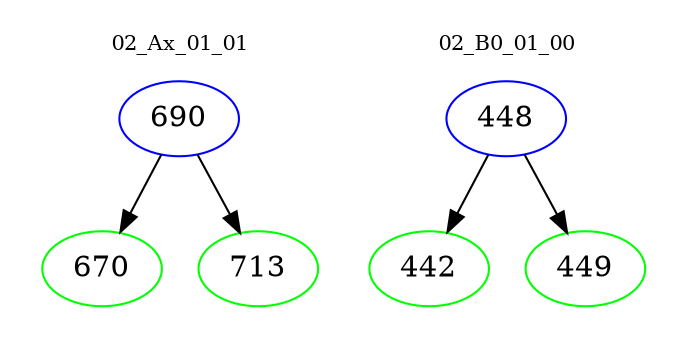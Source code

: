 digraph{
subgraph cluster_0 {
color = white
label = "02_Ax_01_01";
fontsize=10;
T0_690 [label="690", color="blue"]
T0_690 -> T0_670 [color="black"]
T0_670 [label="670", color="green"]
T0_690 -> T0_713 [color="black"]
T0_713 [label="713", color="green"]
}
subgraph cluster_1 {
color = white
label = "02_B0_01_00";
fontsize=10;
T1_448 [label="448", color="blue"]
T1_448 -> T1_442 [color="black"]
T1_442 [label="442", color="green"]
T1_448 -> T1_449 [color="black"]
T1_449 [label="449", color="green"]
}
}
